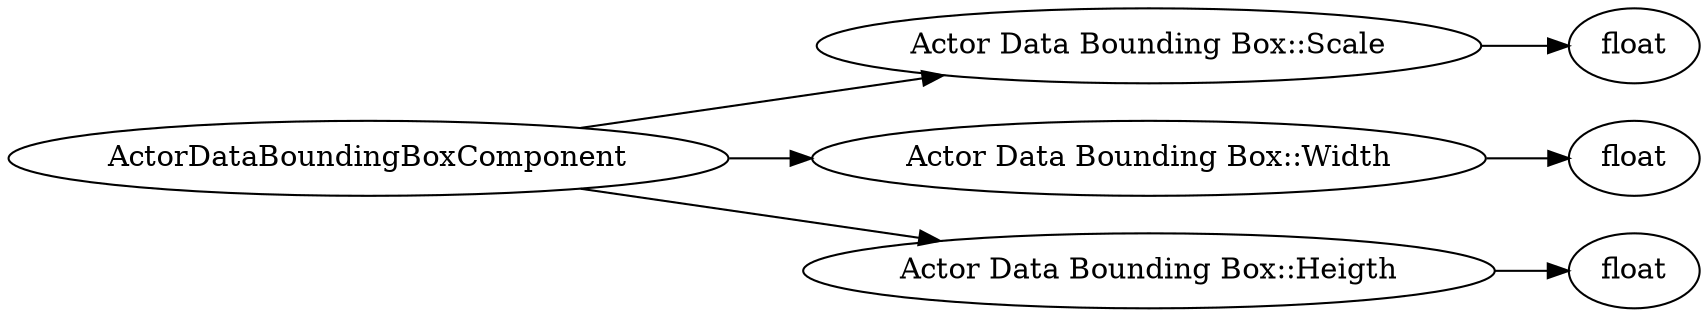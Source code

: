 digraph "ActorDataBoundingBoxComponent" {
rankdir = LR
10
10 -> 11
11 -> 12
10 -> 13
13 -> 14
10 -> 15
15 -> 16

10 [label="ActorDataBoundingBoxComponent",comment="name: \"ActorDataBoundingBoxComponent\", typeName: \"\", id: 10, branchId: 0, recurseId: -1, attributes: 0, notes: \"\""];
11 [label="Actor Data Bounding Box::Scale",comment="name: \"Actor Data Bounding Box::Scale\", typeName: \"\", id: 11, branchId: 0, recurseId: -1, attributes: 0, notes: \"Array where the elements stores the bounding box of scale\""];
12 [label="float",comment="name: \"float\", typeName: \"\", id: 12, branchId: 0, recurseId: -1, attributes: 512, notes: \"\""];
13 [label="Actor Data Bounding Box::Width",comment="name: \"Actor Data Bounding Box::Width\", typeName: \"\", id: 13, branchId: 0, recurseId: -1, attributes: 0, notes: \"Array where the elements stores the bounding box of width\""];
14 [label="float",comment="name: \"float\", typeName: \"\", id: 14, branchId: 0, recurseId: -1, attributes: 512, notes: \"\""];
15 [label="Actor Data Bounding Box::Heigth",comment="name: \"Actor Data Bounding Box::Heigth\", typeName: \"\", id: 15, branchId: 0, recurseId: -1, attributes: 0, notes: \"Array where the elements stores the bounding box of height\""];
16 [label="float",comment="name: \"float\", typeName: \"\", id: 16, branchId: 0, recurseId: -1, attributes: 512, notes: \"\""];
{ rank = max;12;14;16}

}
